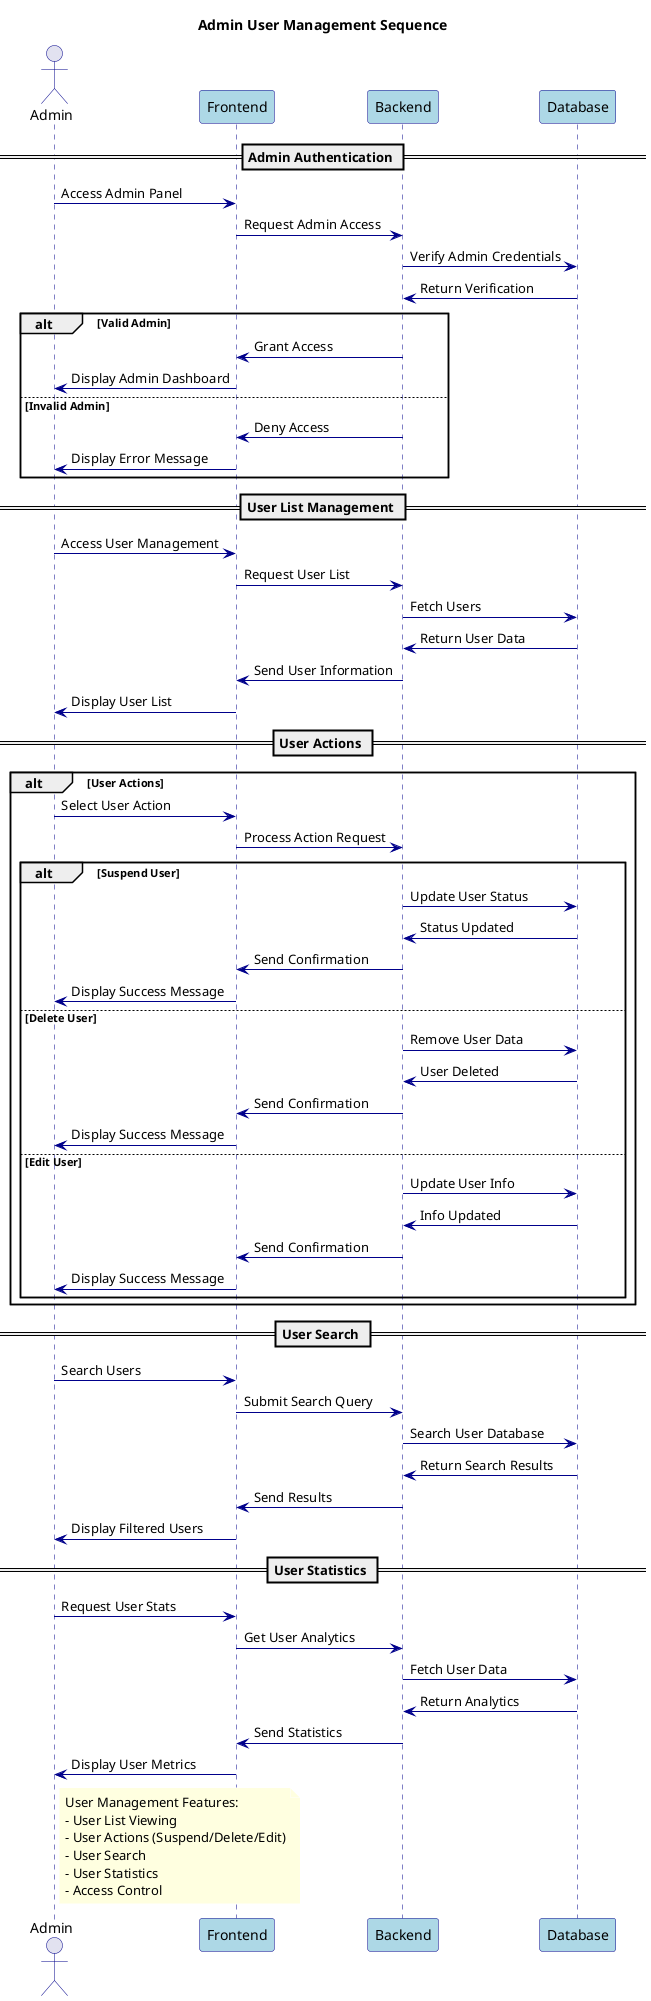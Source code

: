 @startuml UserManagement

' Styling
skinparam backgroundColor white
skinparam sequence {
    ArrowColor DarkBlue
    ActorBorderColor DarkBlue
    LifeLineBorderColor DarkBlue
    ParticipantBorderColor DarkBlue
    ParticipantBackgroundColor LightBlue
}
skinparam note {
    BackgroundColor LightYellow
    BorderColor DarkYellow
    FontColor Black
}

title Admin User Management Sequence

actor Admin
participant "Frontend" as FE
participant "Backend" as BE
participant "Database" as DB

== Admin Authentication ==

Admin -> FE: Access Admin Panel
FE -> BE: Request Admin Access
BE -> DB: Verify Admin Credentials
DB -> BE: Return Verification
alt Valid Admin
    BE -> FE: Grant Access
    FE -> Admin: Display Admin Dashboard
else Invalid Admin
    BE -> FE: Deny Access
    FE -> Admin: Display Error Message
end

== User List Management ==

Admin -> FE: Access User Management
FE -> BE: Request User List
BE -> DB: Fetch Users
DB -> BE: Return User Data
BE -> FE: Send User Information
FE -> Admin: Display User List

== User Actions ==

alt User Actions
    Admin -> FE: Select User Action
    FE -> BE: Process Action Request
    alt Suspend User
        BE -> DB: Update User Status
        DB -> BE: Status Updated
        BE -> FE: Send Confirmation
        FE -> Admin: Display Success Message
    else Delete User
        BE -> DB: Remove User Data
        DB -> BE: User Deleted
        BE -> FE: Send Confirmation
        FE -> Admin: Display Success Message
    else Edit User
        BE -> DB: Update User Info
        DB -> BE: Info Updated
        BE -> FE: Send Confirmation
        FE -> Admin: Display Success Message
    end
end

== User Search ==

Admin -> FE: Search Users
FE -> BE: Submit Search Query
BE -> DB: Search User Database
DB -> BE: Return Search Results
BE -> FE: Send Results
FE -> Admin: Display Filtered Users

== User Statistics ==

Admin -> FE: Request User Stats
FE -> BE: Get User Analytics
BE -> DB: Fetch User Data
DB -> BE: Return Analytics
BE -> FE: Send Statistics
FE -> Admin: Display User Metrics

note right of Admin
  User Management Features:
  - User List Viewing
  - User Actions (Suspend/Delete/Edit)
  - User Search
  - User Statistics
  - Access Control
end note

@enduml 